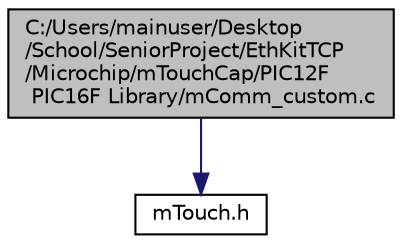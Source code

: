 digraph "C:/Users/mainuser/Desktop/School/SeniorProject/EthKitTCP/Microchip/mTouchCap/PIC12F PIC16F Library/mComm_custom.c"
{
  edge [fontname="Helvetica",fontsize="10",labelfontname="Helvetica",labelfontsize="10"];
  node [fontname="Helvetica",fontsize="10",shape=record];
  Node1 [label="C:/Users/mainuser/Desktop\l/School/SeniorProject/EthKitTCP\l/Microchip/mTouchCap/PIC12F\l PIC16F Library/mComm_custom.c",height=0.2,width=0.4,color="black", fillcolor="grey75", style="filled", fontcolor="black"];
  Node1 -> Node2 [color="midnightblue",fontsize="10",style="solid"];
  Node2 [label="mTouch.h",height=0.2,width=0.4,color="black", fillcolor="white", style="filled",URL="$m_touch_cap_2_p_i_c12_f_01_p_i_c16_f_01_library_2m_touch_8h.html"];
}
